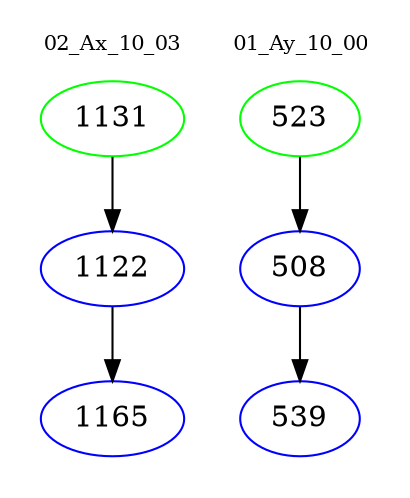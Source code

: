 digraph{
subgraph cluster_0 {
color = white
label = "02_Ax_10_03";
fontsize=10;
T0_1131 [label="1131", color="green"]
T0_1131 -> T0_1122 [color="black"]
T0_1122 [label="1122", color="blue"]
T0_1122 -> T0_1165 [color="black"]
T0_1165 [label="1165", color="blue"]
}
subgraph cluster_1 {
color = white
label = "01_Ay_10_00";
fontsize=10;
T1_523 [label="523", color="green"]
T1_523 -> T1_508 [color="black"]
T1_508 [label="508", color="blue"]
T1_508 -> T1_539 [color="black"]
T1_539 [label="539", color="blue"]
}
}
